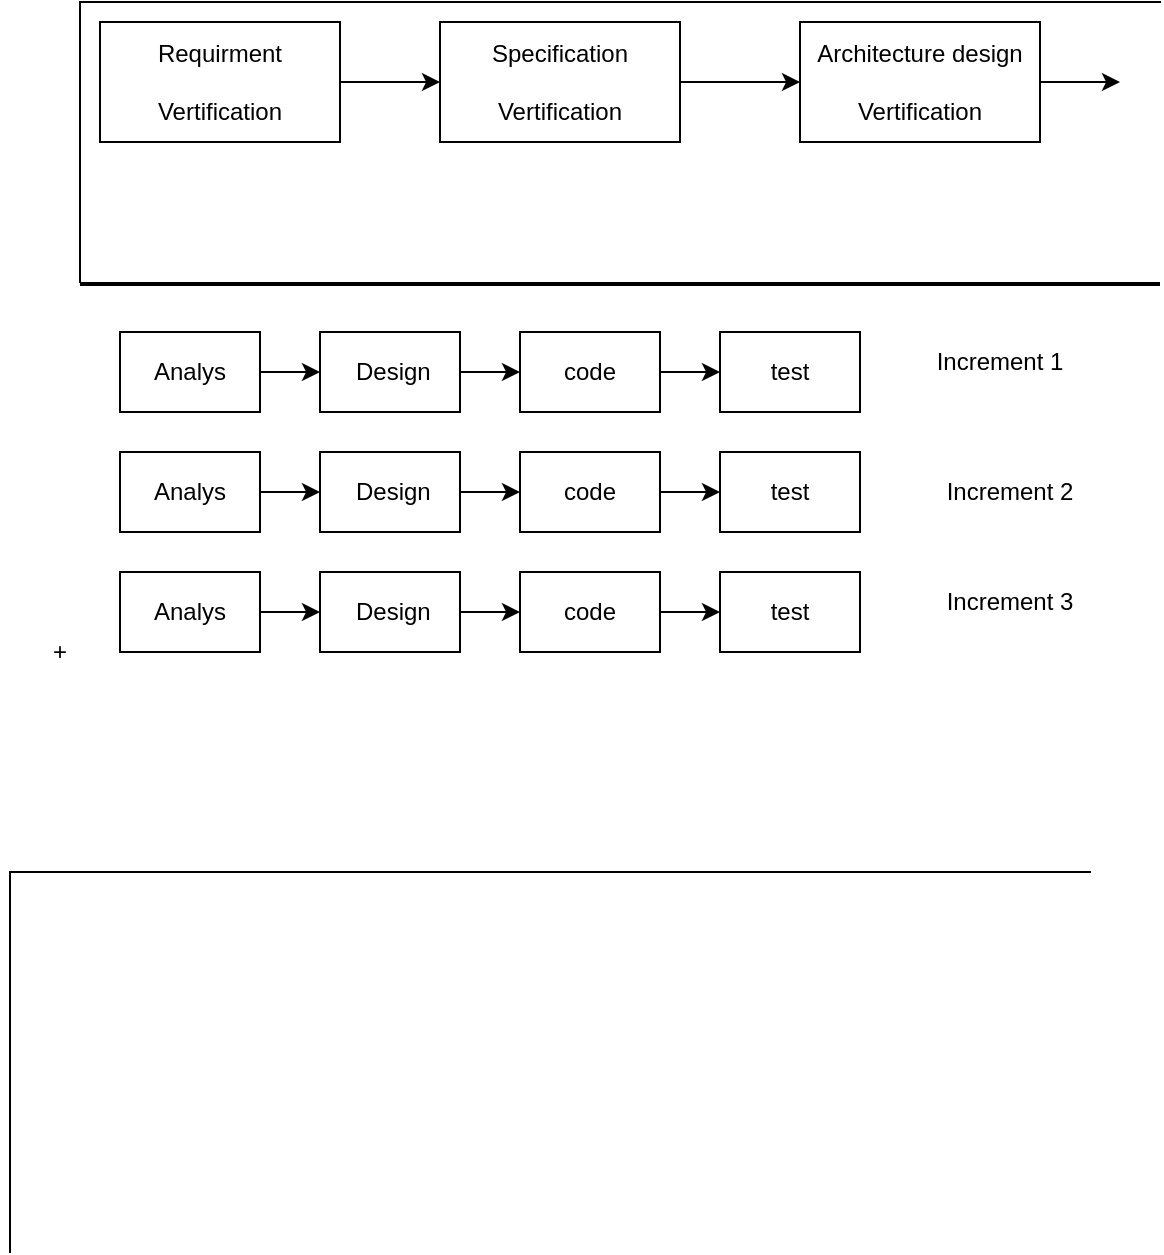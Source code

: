 <mxfile version="21.6.2" type="device" pages="2">
  <diagram name="Page-1" id="ynrTqJMyG6R7cu7f0o1S">
    <mxGraphModel dx="1323" dy="707" grid="1" gridSize="10" guides="1" tooltips="1" connect="1" arrows="1" fold="1" page="1" pageScale="1" pageWidth="850" pageHeight="1100" math="0" shadow="0">
      <root>
        <mxCell id="0" />
        <mxCell id="1" parent="0" />
        <mxCell id="JJRUuggmSBThK1C-KOGh-30" style="edgeStyle=orthogonalEdgeStyle;rounded=0;orthogonalLoop=1;jettySize=auto;html=1;entryX=0;entryY=0.5;entryDx=0;entryDy=0;" parent="1" source="wR6KbDLv6IDUnvu3jIuQ-6" target="wR6KbDLv6IDUnvu3jIuQ-9" edge="1">
          <mxGeometry relative="1" as="geometry" />
        </mxCell>
        <mxCell id="wR6KbDLv6IDUnvu3jIuQ-6" value="Analys" style="rounded=0;whiteSpace=wrap;html=1;" parent="1" vertex="1">
          <mxGeometry x="-200" y="185" width="70" height="40" as="geometry" />
        </mxCell>
        <mxCell id="JJRUuggmSBThK1C-KOGh-31" style="edgeStyle=orthogonalEdgeStyle;rounded=0;orthogonalLoop=1;jettySize=auto;html=1;entryX=0;entryY=0.5;entryDx=0;entryDy=0;" parent="1" source="wR6KbDLv6IDUnvu3jIuQ-9" target="wR6KbDLv6IDUnvu3jIuQ-12" edge="1">
          <mxGeometry relative="1" as="geometry" />
        </mxCell>
        <mxCell id="wR6KbDLv6IDUnvu3jIuQ-9" value="&amp;nbsp;Design" style="rounded=0;whiteSpace=wrap;html=1;" parent="1" vertex="1">
          <mxGeometry x="-100" y="185" width="70" height="40" as="geometry" />
        </mxCell>
        <mxCell id="JJRUuggmSBThK1C-KOGh-32" style="edgeStyle=orthogonalEdgeStyle;rounded=0;orthogonalLoop=1;jettySize=auto;html=1;entryX=0;entryY=0.5;entryDx=0;entryDy=0;" parent="1" source="wR6KbDLv6IDUnvu3jIuQ-12" target="wR6KbDLv6IDUnvu3jIuQ-15" edge="1">
          <mxGeometry relative="1" as="geometry" />
        </mxCell>
        <mxCell id="wR6KbDLv6IDUnvu3jIuQ-12" value="code" style="rounded=0;whiteSpace=wrap;html=1;" parent="1" vertex="1">
          <mxGeometry y="185" width="70" height="40" as="geometry" />
        </mxCell>
        <mxCell id="wR6KbDLv6IDUnvu3jIuQ-15" value="test" style="rounded=0;whiteSpace=wrap;html=1;" parent="1" vertex="1">
          <mxGeometry x="100" y="185" width="70" height="40" as="geometry" />
        </mxCell>
        <mxCell id="JJRUuggmSBThK1C-KOGh-19" value="Increment 1" style="text;html=1;strokeColor=none;fillColor=none;align=center;verticalAlign=middle;whiteSpace=wrap;rounded=0;" parent="1" vertex="1">
          <mxGeometry x="195" y="185" width="90" height="30" as="geometry" />
        </mxCell>
        <mxCell id="JJRUuggmSBThK1C-KOGh-33" style="edgeStyle=orthogonalEdgeStyle;rounded=0;orthogonalLoop=1;jettySize=auto;html=1;entryX=0;entryY=0.5;entryDx=0;entryDy=0;" parent="1" source="JJRUuggmSBThK1C-KOGh-34" target="JJRUuggmSBThK1C-KOGh-36" edge="1">
          <mxGeometry relative="1" as="geometry" />
        </mxCell>
        <mxCell id="JJRUuggmSBThK1C-KOGh-34" value="Analys" style="rounded=0;whiteSpace=wrap;html=1;" parent="1" vertex="1">
          <mxGeometry x="-200" y="245" width="70" height="40" as="geometry" />
        </mxCell>
        <mxCell id="JJRUuggmSBThK1C-KOGh-35" style="edgeStyle=orthogonalEdgeStyle;rounded=0;orthogonalLoop=1;jettySize=auto;html=1;entryX=0;entryY=0.5;entryDx=0;entryDy=0;" parent="1" source="JJRUuggmSBThK1C-KOGh-36" target="JJRUuggmSBThK1C-KOGh-38" edge="1">
          <mxGeometry relative="1" as="geometry" />
        </mxCell>
        <mxCell id="JJRUuggmSBThK1C-KOGh-36" value="&amp;nbsp;Design" style="rounded=0;whiteSpace=wrap;html=1;" parent="1" vertex="1">
          <mxGeometry x="-100" y="245" width="70" height="40" as="geometry" />
        </mxCell>
        <mxCell id="JJRUuggmSBThK1C-KOGh-37" style="edgeStyle=orthogonalEdgeStyle;rounded=0;orthogonalLoop=1;jettySize=auto;html=1;entryX=0;entryY=0.5;entryDx=0;entryDy=0;" parent="1" source="JJRUuggmSBThK1C-KOGh-38" target="JJRUuggmSBThK1C-KOGh-39" edge="1">
          <mxGeometry relative="1" as="geometry" />
        </mxCell>
        <mxCell id="JJRUuggmSBThK1C-KOGh-38" value="code" style="rounded=0;whiteSpace=wrap;html=1;" parent="1" vertex="1">
          <mxGeometry y="245" width="70" height="40" as="geometry" />
        </mxCell>
        <mxCell id="JJRUuggmSBThK1C-KOGh-39" value="test" style="rounded=0;whiteSpace=wrap;html=1;" parent="1" vertex="1">
          <mxGeometry x="100" y="245" width="70" height="40" as="geometry" />
        </mxCell>
        <mxCell id="JJRUuggmSBThK1C-KOGh-40" value="Increment 2" style="text;html=1;strokeColor=none;fillColor=none;align=center;verticalAlign=middle;whiteSpace=wrap;rounded=0;" parent="1" vertex="1">
          <mxGeometry x="200" y="250" width="90" height="30" as="geometry" />
        </mxCell>
        <mxCell id="JJRUuggmSBThK1C-KOGh-41" style="edgeStyle=orthogonalEdgeStyle;rounded=0;orthogonalLoop=1;jettySize=auto;html=1;entryX=0;entryY=0.5;entryDx=0;entryDy=0;" parent="1" source="JJRUuggmSBThK1C-KOGh-42" target="JJRUuggmSBThK1C-KOGh-44" edge="1">
          <mxGeometry relative="1" as="geometry" />
        </mxCell>
        <mxCell id="JJRUuggmSBThK1C-KOGh-42" value="Analys" style="rounded=0;whiteSpace=wrap;html=1;" parent="1" vertex="1">
          <mxGeometry x="-200" y="305" width="70" height="40" as="geometry" />
        </mxCell>
        <mxCell id="JJRUuggmSBThK1C-KOGh-43" style="edgeStyle=orthogonalEdgeStyle;rounded=0;orthogonalLoop=1;jettySize=auto;html=1;entryX=0;entryY=0.5;entryDx=0;entryDy=0;" parent="1" source="JJRUuggmSBThK1C-KOGh-44" target="JJRUuggmSBThK1C-KOGh-46" edge="1">
          <mxGeometry relative="1" as="geometry" />
        </mxCell>
        <mxCell id="JJRUuggmSBThK1C-KOGh-44" value="&amp;nbsp;Design" style="rounded=0;whiteSpace=wrap;html=1;" parent="1" vertex="1">
          <mxGeometry x="-100" y="305" width="70" height="40" as="geometry" />
        </mxCell>
        <mxCell id="JJRUuggmSBThK1C-KOGh-45" style="edgeStyle=orthogonalEdgeStyle;rounded=0;orthogonalLoop=1;jettySize=auto;html=1;entryX=0;entryY=0.5;entryDx=0;entryDy=0;" parent="1" source="JJRUuggmSBThK1C-KOGh-46" target="JJRUuggmSBThK1C-KOGh-47" edge="1">
          <mxGeometry relative="1" as="geometry" />
        </mxCell>
        <mxCell id="JJRUuggmSBThK1C-KOGh-46" value="code" style="rounded=0;whiteSpace=wrap;html=1;" parent="1" vertex="1">
          <mxGeometry y="305" width="70" height="40" as="geometry" />
        </mxCell>
        <mxCell id="JJRUuggmSBThK1C-KOGh-47" value="test" style="rounded=0;whiteSpace=wrap;html=1;" parent="1" vertex="1">
          <mxGeometry x="100" y="305" width="70" height="40" as="geometry" />
        </mxCell>
        <mxCell id="JJRUuggmSBThK1C-KOGh-48" value="Increment 3" style="text;html=1;strokeColor=none;fillColor=none;align=center;verticalAlign=middle;whiteSpace=wrap;rounded=0;" parent="1" vertex="1">
          <mxGeometry x="200" y="305" width="90" height="30" as="geometry" />
        </mxCell>
        <mxCell id="JJRUuggmSBThK1C-KOGh-53" style="edgeStyle=orthogonalEdgeStyle;rounded=0;orthogonalLoop=1;jettySize=auto;html=1;entryX=0;entryY=0.5;entryDx=0;entryDy=0;" parent="1" source="JJRUuggmSBThK1C-KOGh-50" target="JJRUuggmSBThK1C-KOGh-51" edge="1">
          <mxGeometry relative="1" as="geometry" />
        </mxCell>
        <mxCell id="JJRUuggmSBThK1C-KOGh-50" value="Requirment&lt;br&gt;&lt;br&gt;Vertification" style="rounded=0;whiteSpace=wrap;html=1;" parent="1" vertex="1">
          <mxGeometry x="-210" y="30" width="120" height="60" as="geometry" />
        </mxCell>
        <mxCell id="JJRUuggmSBThK1C-KOGh-54" style="edgeStyle=orthogonalEdgeStyle;rounded=0;orthogonalLoop=1;jettySize=auto;html=1;" parent="1" source="JJRUuggmSBThK1C-KOGh-51" target="JJRUuggmSBThK1C-KOGh-52" edge="1">
          <mxGeometry relative="1" as="geometry" />
        </mxCell>
        <mxCell id="JJRUuggmSBThK1C-KOGh-51" value="Specification&lt;br&gt;&lt;br&gt;Vertification" style="rounded=0;whiteSpace=wrap;html=1;" parent="1" vertex="1">
          <mxGeometry x="-40" y="30" width="120" height="60" as="geometry" />
        </mxCell>
        <mxCell id="JJRUuggmSBThK1C-KOGh-55" style="edgeStyle=orthogonalEdgeStyle;rounded=0;orthogonalLoop=1;jettySize=auto;html=1;" parent="1" source="JJRUuggmSBThK1C-KOGh-52" edge="1">
          <mxGeometry relative="1" as="geometry">
            <mxPoint x="300" y="60" as="targetPoint" />
          </mxGeometry>
        </mxCell>
        <mxCell id="JJRUuggmSBThK1C-KOGh-52" value="Architecture design&lt;br&gt;&lt;br&gt;Vertification" style="rounded=0;whiteSpace=wrap;html=1;" parent="1" vertex="1">
          <mxGeometry x="140" y="30" width="120" height="60" as="geometry" />
        </mxCell>
        <mxCell id="JJRUuggmSBThK1C-KOGh-58" value="" style="shape=partialRectangle;whiteSpace=wrap;html=1;bottom=0;right=0;fillColor=none;" parent="1" vertex="1">
          <mxGeometry x="-220" y="20" width="540" height="140" as="geometry" />
        </mxCell>
        <mxCell id="JJRUuggmSBThK1C-KOGh-59" value="" style="line;strokeWidth=2;html=1;" parent="1" vertex="1">
          <mxGeometry x="-220" y="156" width="540" height="10" as="geometry" />
        </mxCell>
        <mxCell id="JJRUuggmSBThK1C-KOGh-60" value="" style="shape=partialRectangle;whiteSpace=wrap;html=1;bottom=0;right=0;fillColor=none;" parent="1" vertex="1">
          <mxGeometry x="-255" y="455" width="540" height="190" as="geometry" />
        </mxCell>
        <mxCell id="JJRUuggmSBThK1C-KOGh-61" value="+" style="text;html=1;strokeColor=none;fillColor=none;align=center;verticalAlign=middle;whiteSpace=wrap;rounded=0;" parent="1" vertex="1">
          <mxGeometry x="-260" y="330" width="60" height="30" as="geometry" />
        </mxCell>
      </root>
    </mxGraphModel>
  </diagram>
  <diagram id="G6carDIKfm53yXAt0PJ-" name="Page-2">
    <mxGraphModel dx="1244" dy="623" grid="0" gridSize="10" guides="1" tooltips="1" connect="1" arrows="1" fold="1" page="0" pageScale="1" pageWidth="850" pageHeight="1100" math="0" shadow="0">
      <root>
        <mxCell id="0" />
        <mxCell id="1" parent="0" />
      </root>
    </mxGraphModel>
  </diagram>
</mxfile>
